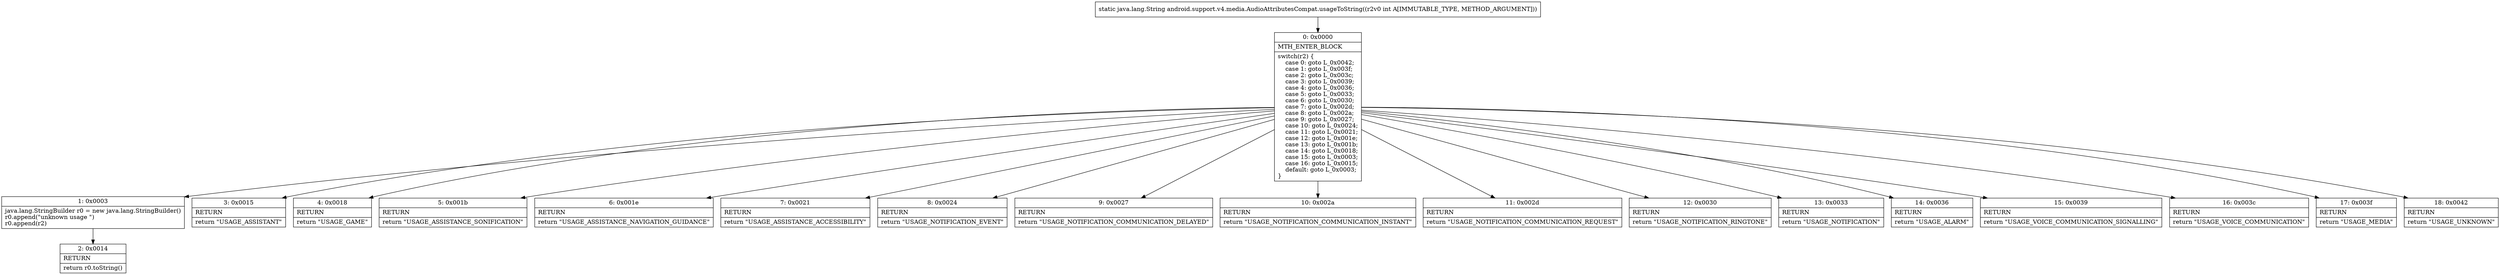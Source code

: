 digraph "CFG forandroid.support.v4.media.AudioAttributesCompat.usageToString(I)Ljava\/lang\/String;" {
Node_0 [shape=record,label="{0\:\ 0x0000|MTH_ENTER_BLOCK\l|switch(r2) \{\l    case 0: goto L_0x0042;\l    case 1: goto L_0x003f;\l    case 2: goto L_0x003c;\l    case 3: goto L_0x0039;\l    case 4: goto L_0x0036;\l    case 5: goto L_0x0033;\l    case 6: goto L_0x0030;\l    case 7: goto L_0x002d;\l    case 8: goto L_0x002a;\l    case 9: goto L_0x0027;\l    case 10: goto L_0x0024;\l    case 11: goto L_0x0021;\l    case 12: goto L_0x001e;\l    case 13: goto L_0x001b;\l    case 14: goto L_0x0018;\l    case 15: goto L_0x0003;\l    case 16: goto L_0x0015;\l    default: goto L_0x0003;\l\}\l}"];
Node_1 [shape=record,label="{1\:\ 0x0003|java.lang.StringBuilder r0 = new java.lang.StringBuilder()\lr0.append(\"unknown usage \")\lr0.append(r2)\l}"];
Node_2 [shape=record,label="{2\:\ 0x0014|RETURN\l|return r0.toString()\l}"];
Node_3 [shape=record,label="{3\:\ 0x0015|RETURN\l|return \"USAGE_ASSISTANT\"\l}"];
Node_4 [shape=record,label="{4\:\ 0x0018|RETURN\l|return \"USAGE_GAME\"\l}"];
Node_5 [shape=record,label="{5\:\ 0x001b|RETURN\l|return \"USAGE_ASSISTANCE_SONIFICATION\"\l}"];
Node_6 [shape=record,label="{6\:\ 0x001e|RETURN\l|return \"USAGE_ASSISTANCE_NAVIGATION_GUIDANCE\"\l}"];
Node_7 [shape=record,label="{7\:\ 0x0021|RETURN\l|return \"USAGE_ASSISTANCE_ACCESSIBILITY\"\l}"];
Node_8 [shape=record,label="{8\:\ 0x0024|RETURN\l|return \"USAGE_NOTIFICATION_EVENT\"\l}"];
Node_9 [shape=record,label="{9\:\ 0x0027|RETURN\l|return \"USAGE_NOTIFICATION_COMMUNICATION_DELAYED\"\l}"];
Node_10 [shape=record,label="{10\:\ 0x002a|RETURN\l|return \"USAGE_NOTIFICATION_COMMUNICATION_INSTANT\"\l}"];
Node_11 [shape=record,label="{11\:\ 0x002d|RETURN\l|return \"USAGE_NOTIFICATION_COMMUNICATION_REQUEST\"\l}"];
Node_12 [shape=record,label="{12\:\ 0x0030|RETURN\l|return \"USAGE_NOTIFICATION_RINGTONE\"\l}"];
Node_13 [shape=record,label="{13\:\ 0x0033|RETURN\l|return \"USAGE_NOTIFICATION\"\l}"];
Node_14 [shape=record,label="{14\:\ 0x0036|RETURN\l|return \"USAGE_ALARM\"\l}"];
Node_15 [shape=record,label="{15\:\ 0x0039|RETURN\l|return \"USAGE_VOICE_COMMUNICATION_SIGNALLING\"\l}"];
Node_16 [shape=record,label="{16\:\ 0x003c|RETURN\l|return \"USAGE_VOICE_COMMUNICATION\"\l}"];
Node_17 [shape=record,label="{17\:\ 0x003f|RETURN\l|return \"USAGE_MEDIA\"\l}"];
Node_18 [shape=record,label="{18\:\ 0x0042|RETURN\l|return \"USAGE_UNKNOWN\"\l}"];
MethodNode[shape=record,label="{static java.lang.String android.support.v4.media.AudioAttributesCompat.usageToString((r2v0 int A[IMMUTABLE_TYPE, METHOD_ARGUMENT])) }"];
MethodNode -> Node_0;
Node_0 -> Node_1;
Node_0 -> Node_3;
Node_0 -> Node_4;
Node_0 -> Node_5;
Node_0 -> Node_6;
Node_0 -> Node_7;
Node_0 -> Node_8;
Node_0 -> Node_9;
Node_0 -> Node_10;
Node_0 -> Node_11;
Node_0 -> Node_12;
Node_0 -> Node_13;
Node_0 -> Node_14;
Node_0 -> Node_15;
Node_0 -> Node_16;
Node_0 -> Node_17;
Node_0 -> Node_18;
Node_1 -> Node_2;
}

